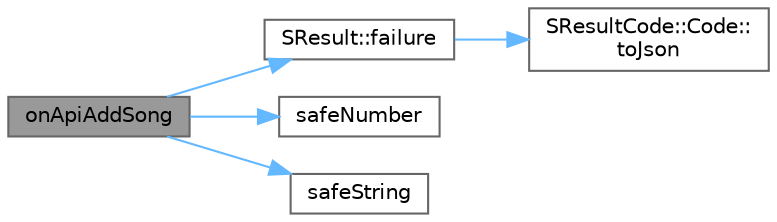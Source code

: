 digraph "onApiAddSong"
{
 // LATEX_PDF_SIZE
  bgcolor="transparent";
  edge [fontname=Helvetica,fontsize=10,labelfontname=Helvetica,labelfontsize=10];
  node [fontname=Helvetica,fontsize=10,shape=box,height=0.2,width=0.4];
  rankdir="LR";
  Node1 [id="Node000001",label="onApiAddSong",height=0.2,width=0.4,color="gray40", fillcolor="grey60", style="filled", fontcolor="black",tooltip="处理添加歌曲 API。"];
  Node1 -> Node2 [id="edge1_Node000001_Node000002",color="steelblue1",style="solid",tooltip=" "];
  Node2 [id="Node000002",label="SResult::failure",height=0.2,width=0.4,color="grey40", fillcolor="white", style="filled",URL="$class_s_result.html#a8615f9f2cf33875c2b4ec8312b4ed7f2",tooltip="生成失败结果"];
  Node2 -> Node3 [id="edge2_Node000002_Node000003",color="steelblue1",style="solid",tooltip=" "];
  Node3 [id="Node000003",label="SResultCode::Code::\ltoJson",height=0.2,width=0.4,color="grey40", fillcolor="white", style="filled",URL="$struct_s_result_code_1_1_code.html#a1539e7b7f1a160380f014dda080a5686",tooltip="转换为 JSON 格式"];
  Node1 -> Node4 [id="edge3_Node000001_Node000004",color="steelblue1",style="solid",tooltip=" "];
  Node4 [id="Node000004",label="safeNumber",height=0.2,width=0.4,color="grey40", fillcolor="white", style="filled",URL="$class_server.html#a68989f19f3d7c7e92e3b03a80bb1c3a7",tooltip="安全处理数值类型。"];
  Node1 -> Node5 [id="edge4_Node000001_Node000005",color="steelblue1",style="solid",tooltip=" "];
  Node5 [id="Node000005",label="safeString",height=0.2,width=0.4,color="grey40", fillcolor="white", style="filled",URL="$class_server.html#a214d4a7bff4f1498bf2677710adb4457",tooltip="安全处理字符串，防止 SQL 注入。"];
}
